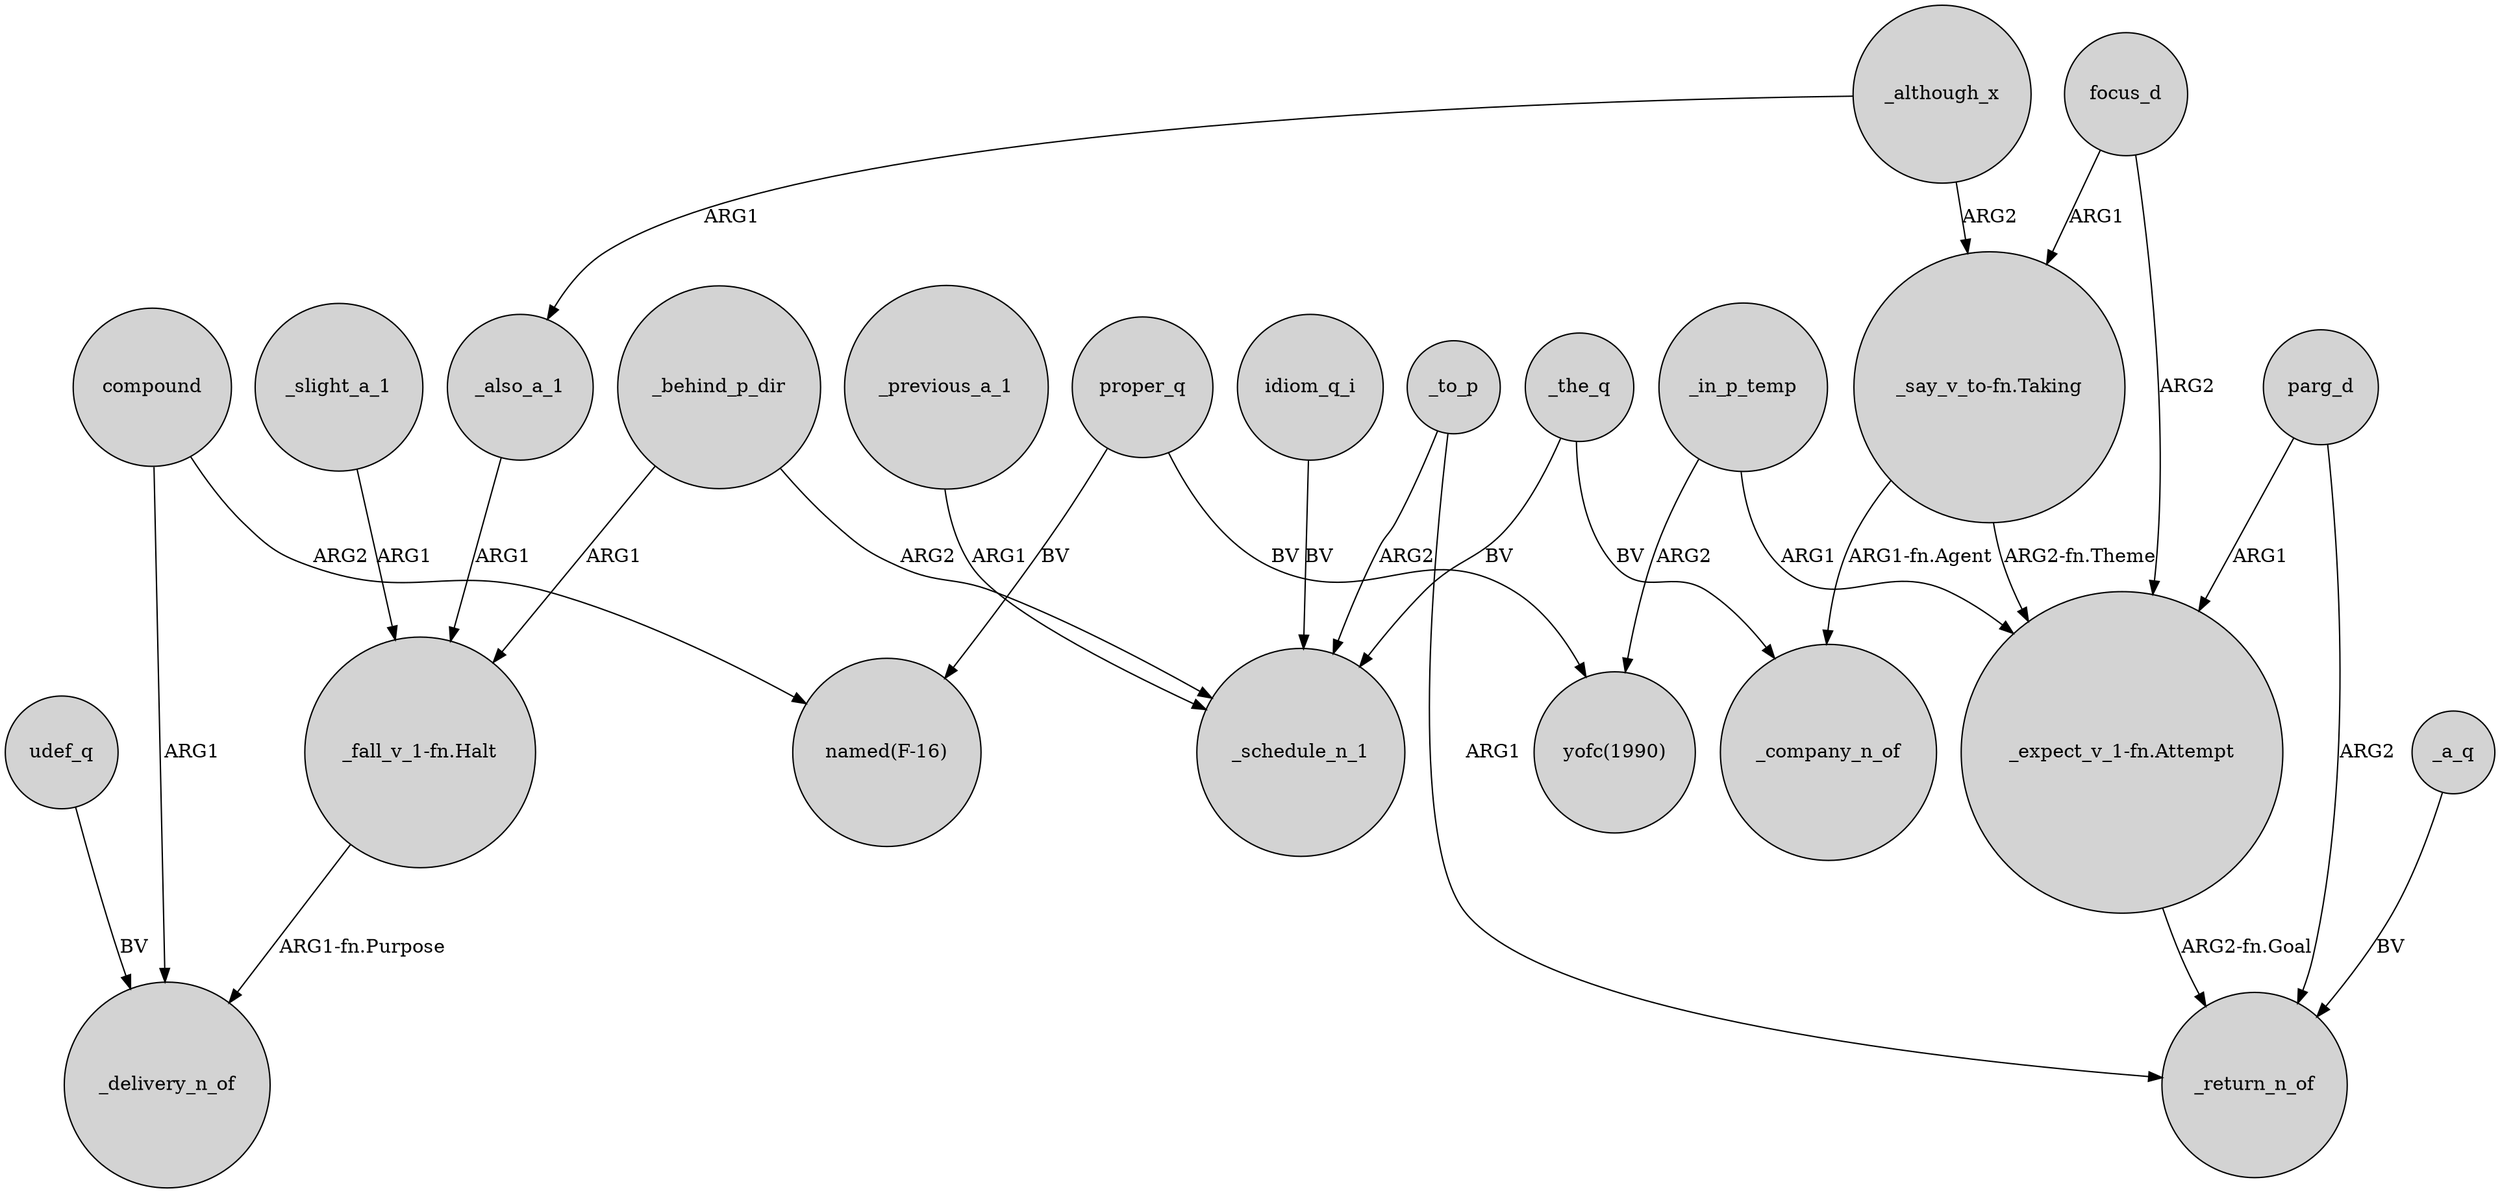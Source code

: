 digraph {
	node [shape=circle style=filled]
	proper_q -> "named(F-16)" [label=BV]
	_to_p -> _return_n_of [label=ARG1]
	focus_d -> "_say_v_to-fn.Taking" [label=ARG1]
	focus_d -> "_expect_v_1-fn.Attempt" [label=ARG2]
	idiom_q_i -> _schedule_n_1 [label=BV]
	"_fall_v_1-fn.Halt" -> _delivery_n_of [label="ARG1-fn.Purpose"]
	_although_x -> "_say_v_to-fn.Taking" [label=ARG2]
	_in_p_temp -> "_expect_v_1-fn.Attempt" [label=ARG1]
	"_expect_v_1-fn.Attempt" -> _return_n_of [label="ARG2-fn.Goal"]
	_behind_p_dir -> _schedule_n_1 [label=ARG2]
	"_say_v_to-fn.Taking" -> _company_n_of [label="ARG1-fn.Agent"]
	compound -> "named(F-16)" [label=ARG2]
	_behind_p_dir -> "_fall_v_1-fn.Halt" [label=ARG1]
	_also_a_1 -> "_fall_v_1-fn.Halt" [label=ARG1]
	_although_x -> _also_a_1 [label=ARG1]
	parg_d -> _return_n_of [label=ARG2]
	_previous_a_1 -> _schedule_n_1 [label=ARG1]
	compound -> _delivery_n_of [label=ARG1]
	_the_q -> _schedule_n_1 [label=BV]
	proper_q -> "yofc(1990)" [label=BV]
	_slight_a_1 -> "_fall_v_1-fn.Halt" [label=ARG1]
	_a_q -> _return_n_of [label=BV]
	_in_p_temp -> "yofc(1990)" [label=ARG2]
	udef_q -> _delivery_n_of [label=BV]
	_the_q -> _company_n_of [label=BV]
	"_say_v_to-fn.Taking" -> "_expect_v_1-fn.Attempt" [label="ARG2-fn.Theme"]
	parg_d -> "_expect_v_1-fn.Attempt" [label=ARG1]
	_to_p -> _schedule_n_1 [label=ARG2]
}
